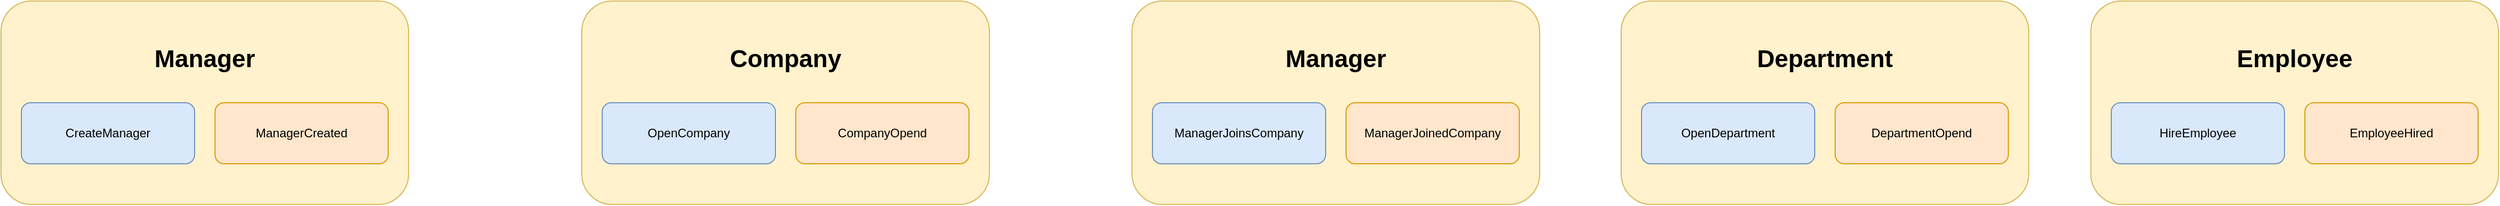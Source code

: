 <mxfile version="20.5.3" type="embed" pages="5"><diagram id="6psc6aDcawbKJASySPZ4" name="Management"><mxGraphModel dx="1691" dy="812" grid="1" gridSize="10" guides="1" tooltips="1" connect="1" arrows="1" fold="1" page="1" pageScale="1" pageWidth="827" pageHeight="1169" math="0" shadow="0"><root><mxCell id="0"/><mxCell id="1" parent="0"/><mxCell id="mBez1MrT5q8K6Kjs1nC1-1" value="&lt;h1&gt;Manager&lt;/h1&gt;&lt;div&gt;&lt;br&gt;&lt;/div&gt;&lt;div&gt;&lt;br&gt;&lt;/div&gt;&lt;div&gt;&lt;br&gt;&lt;/div&gt;&lt;div&gt;&lt;br&gt;&lt;/div&gt;&lt;div&gt;&lt;br&gt;&lt;/div&gt;&lt;div&gt;&lt;br&gt;&lt;/div&gt;" style="rounded=1;whiteSpace=wrap;html=1;fillColor=#fff2cc;strokeColor=#d6b656;" parent="1" vertex="1"><mxGeometry x="-810" y="60" width="400" height="200" as="geometry"/></mxCell><mxCell id="mBez1MrT5q8K6Kjs1nC1-2" value="CreateManager" style="rounded=1;whiteSpace=wrap;html=1;fillColor=#dae8fc;strokeColor=#6c8ebf;" parent="1" vertex="1"><mxGeometry x="-790" y="160" width="170" height="60" as="geometry"/></mxCell><mxCell id="mBez1MrT5q8K6Kjs1nC1-3" value="ManagerCreated" style="rounded=1;whiteSpace=wrap;html=1;fillColor=#ffe6cc;strokeColor=#d79b00;" parent="1" vertex="1"><mxGeometry x="-600" y="160" width="170" height="60" as="geometry"/></mxCell><mxCell id="mBez1MrT5q8K6Kjs1nC1-7" value="&lt;h1&gt;Company&lt;/h1&gt;&lt;div&gt;&lt;br&gt;&lt;/div&gt;&lt;div&gt;&lt;br&gt;&lt;/div&gt;&lt;div&gt;&lt;br&gt;&lt;/div&gt;&lt;div&gt;&lt;br&gt;&lt;/div&gt;&lt;div&gt;&lt;br&gt;&lt;/div&gt;&lt;div&gt;&lt;br&gt;&lt;/div&gt;" style="rounded=1;whiteSpace=wrap;html=1;fillColor=#fff2cc;strokeColor=#d6b656;" parent="1" vertex="1"><mxGeometry x="-240" y="60" width="400" height="200" as="geometry"/></mxCell><mxCell id="mBez1MrT5q8K6Kjs1nC1-8" value="OpenCompany" style="rounded=1;whiteSpace=wrap;html=1;fillColor=#dae8fc;strokeColor=#6c8ebf;" parent="1" vertex="1"><mxGeometry x="-220" y="160" width="170" height="60" as="geometry"/></mxCell><mxCell id="mBez1MrT5q8K6Kjs1nC1-9" value="CompanyOpend" style="rounded=1;whiteSpace=wrap;html=1;fillColor=#ffe6cc;strokeColor=#d79b00;" parent="1" vertex="1"><mxGeometry x="-30" y="160" width="170" height="60" as="geometry"/></mxCell><mxCell id="mBez1MrT5q8K6Kjs1nC1-10" value="&lt;h1&gt;Manager&lt;/h1&gt;&lt;div&gt;&lt;br&gt;&lt;/div&gt;&lt;div&gt;&lt;br&gt;&lt;/div&gt;&lt;div&gt;&lt;br&gt;&lt;/div&gt;&lt;div&gt;&lt;br&gt;&lt;/div&gt;&lt;div&gt;&lt;br&gt;&lt;/div&gt;&lt;div&gt;&lt;br&gt;&lt;/div&gt;" style="rounded=1;whiteSpace=wrap;html=1;fillColor=#fff2cc;strokeColor=#d6b656;" parent="1" vertex="1"><mxGeometry x="300" y="60" width="400" height="200" as="geometry"/></mxCell><mxCell id="mBez1MrT5q8K6Kjs1nC1-11" value="ManagerJoinsCompany" style="rounded=1;whiteSpace=wrap;html=1;fillColor=#dae8fc;strokeColor=#6c8ebf;" parent="1" vertex="1"><mxGeometry x="320" y="160" width="170" height="60" as="geometry"/></mxCell><mxCell id="mBez1MrT5q8K6Kjs1nC1-12" value="ManagerJoinedCompany" style="rounded=1;whiteSpace=wrap;html=1;fillColor=#ffe6cc;strokeColor=#d79b00;" parent="1" vertex="1"><mxGeometry x="510" y="160" width="170" height="60" as="geometry"/></mxCell><mxCell id="mBez1MrT5q8K6Kjs1nC1-13" value="&lt;h1&gt;Employee&lt;/h1&gt;&lt;div&gt;&lt;br&gt;&lt;/div&gt;&lt;div&gt;&lt;br&gt;&lt;/div&gt;&lt;div&gt;&lt;br&gt;&lt;/div&gt;&lt;div&gt;&lt;br&gt;&lt;/div&gt;&lt;div&gt;&lt;br&gt;&lt;/div&gt;&lt;div&gt;&lt;br&gt;&lt;/div&gt;" style="rounded=1;whiteSpace=wrap;html=1;fillColor=#fff2cc;strokeColor=#d6b656;" parent="1" vertex="1"><mxGeometry x="1241" y="60" width="400" height="200" as="geometry"/></mxCell><mxCell id="mBez1MrT5q8K6Kjs1nC1-14" value="HireEmployee" style="rounded=1;whiteSpace=wrap;html=1;fillColor=#dae8fc;strokeColor=#6c8ebf;" parent="1" vertex="1"><mxGeometry x="1261" y="160" width="170" height="60" as="geometry"/></mxCell><mxCell id="mBez1MrT5q8K6Kjs1nC1-15" value="EmployeeHired" style="rounded=1;whiteSpace=wrap;html=1;fillColor=#ffe6cc;strokeColor=#d79b00;" parent="1" vertex="1"><mxGeometry x="1451" y="160" width="170" height="60" as="geometry"/></mxCell><mxCell id="mBez1MrT5q8K6Kjs1nC1-16" value="&lt;h1&gt;Department&lt;/h1&gt;&lt;div&gt;&lt;br&gt;&lt;/div&gt;&lt;div&gt;&lt;br&gt;&lt;/div&gt;&lt;div&gt;&lt;br&gt;&lt;/div&gt;&lt;div&gt;&lt;br&gt;&lt;/div&gt;&lt;div&gt;&lt;br&gt;&lt;/div&gt;&lt;div&gt;&lt;br&gt;&lt;/div&gt;" style="rounded=1;whiteSpace=wrap;html=1;fillColor=#fff2cc;strokeColor=#d6b656;" parent="1" vertex="1"><mxGeometry x="780" y="60" width="400" height="200" as="geometry"/></mxCell><mxCell id="mBez1MrT5q8K6Kjs1nC1-17" value="OpenDepartment" style="rounded=1;whiteSpace=wrap;html=1;fillColor=#dae8fc;strokeColor=#6c8ebf;" parent="1" vertex="1"><mxGeometry x="800" y="160" width="170" height="60" as="geometry"/></mxCell><mxCell id="mBez1MrT5q8K6Kjs1nC1-18" value="DepartmentOpend" style="rounded=1;whiteSpace=wrap;html=1;fillColor=#ffe6cc;strokeColor=#d79b00;" parent="1" vertex="1"><mxGeometry x="990" y="160" width="170" height="60" as="geometry"/></mxCell></root></mxGraphModel></diagram><diagram id="GU2N_Vf82YmYc-pFi1z7" name="Hiring"><mxGraphModel dx="1883" dy="812" grid="1" gridSize="24" guides="1" tooltips="1" connect="1" arrows="1" fold="1" page="1" pageScale="1" pageWidth="1019" pageHeight="1320" math="0" shadow="0"><root><mxCell id="0"/><mxCell id="1" parent="0"/><mxCell id="E-fhsrGvc28FiKm95FOz-19" style="edgeStyle=orthogonalEdgeStyle;rounded=0;orthogonalLoop=1;jettySize=auto;html=1;entryX=0;entryY=0.5;entryDx=0;entryDy=0;labelBackgroundColor=none;" parent="1" source="E-fhsrGvc28FiKm95FOz-6" target="E-fhsrGvc28FiKm95FOz-18" edge="1"><mxGeometry relative="1" as="geometry"><Array as="points"><mxPoint x="40" y="620"/><mxPoint x="40" y="820"/></Array></mxGeometry></mxCell><mxCell id="E-fhsrGvc28FiKm95FOz-6" value="&lt;h1&gt;JobPosting&lt;/h1&gt;&lt;div&gt;&lt;br&gt;&lt;/div&gt;&lt;div&gt;&lt;br&gt;&lt;/div&gt;&lt;div&gt;&lt;br&gt;&lt;/div&gt;&lt;div&gt;&lt;br&gt;&lt;/div&gt;&lt;div&gt;&lt;br&gt;&lt;/div&gt;&lt;div&gt;&lt;br&gt;&lt;/div&gt;" style="rounded=1;whiteSpace=wrap;html=1;fillColor=#fff2cc;strokeColor=#d6b656;labelBackgroundColor=none;" parent="1" vertex="1"><mxGeometry x="-490" y="520" width="400" height="200" as="geometry"/></mxCell><mxCell id="E-fhsrGvc28FiKm95FOz-17" style="edgeStyle=orthogonalEdgeStyle;rounded=0;orthogonalLoop=1;jettySize=auto;html=1;entryX=0;entryY=0.5;entryDx=0;entryDy=0;labelBackgroundColor=none;" parent="1" source="E-fhsrGvc28FiKm95FOz-9" target="E-fhsrGvc28FiKm95FOz-18" edge="1"><mxGeometry relative="1" as="geometry"><mxPoint x="140" y="820" as="targetPoint"/><Array as="points"><mxPoint x="40" y="1030"/><mxPoint x="40" y="820"/></Array></mxGeometry></mxCell><mxCell id="E-fhsrGvc28FiKm95FOz-9" value="&lt;h1&gt;JobPosting&lt;/h1&gt;&lt;div&gt;&lt;br&gt;&lt;/div&gt;&lt;div&gt;&lt;br&gt;&lt;/div&gt;&lt;div&gt;&lt;br&gt;&lt;/div&gt;&lt;div&gt;&lt;br&gt;&lt;/div&gt;&lt;div&gt;&lt;br&gt;&lt;/div&gt;&lt;div&gt;&lt;br&gt;&lt;/div&gt;" style="rounded=1;whiteSpace=wrap;html=1;fillColor=#fff2cc;strokeColor=#d6b656;direction=east;labelBackgroundColor=none;" parent="1" vertex="1"><mxGeometry x="-490" y="930" width="410" height="200" as="geometry"/></mxCell><mxCell id="E-fhsrGvc28FiKm95FOz-10" value="PublishJobPostting" style="rounded=1;whiteSpace=wrap;html=1;fillColor=#dae8fc;strokeColor=#6c8ebf;labelBackgroundColor=none;" parent="1" vertex="1"><mxGeometry x="-480" y="1030" width="170" height="60" as="geometry"/></mxCell><mxCell id="E-fhsrGvc28FiKm95FOz-11" value="JobPostingPublished" style="rounded=1;whiteSpace=wrap;html=1;fillColor=#ffe6cc;strokeColor=#d79b00;labelBackgroundColor=none;" parent="1" vertex="1"><mxGeometry x="-280" y="1030" width="170" height="60" as="geometry"/></mxCell><mxCell id="E-fhsrGvc28FiKm95FOz-13" value="NewJobPosting" style="rounded=1;whiteSpace=wrap;html=1;fillColor=#dae8fc;strokeColor=#6c8ebf;labelBackgroundColor=none;" parent="1" vertex="1"><mxGeometry x="-470" y="620" width="170" height="60" as="geometry"/></mxCell><mxCell id="E-fhsrGvc28FiKm95FOz-14" value="JobPostingCreated" style="rounded=1;whiteSpace=wrap;html=1;fillColor=#ffe6cc;strokeColor=#d79b00;labelBackgroundColor=none;" parent="1" vertex="1"><mxGeometry x="-280" y="620" width="170" height="60" as="geometry"/></mxCell><mxCell id="E-fhsrGvc28FiKm95FOz-31" style="edgeStyle=orthogonalEdgeStyle;rounded=0;orthogonalLoop=1;jettySize=auto;html=1;entryX=0;entryY=0.5;entryDx=0;entryDy=0;labelBackgroundColor=none;" parent="1" source="E-fhsrGvc28FiKm95FOz-18" target="E-fhsrGvc28FiKm95FOz-32" edge="1"><mxGeometry relative="1" as="geometry"><mxPoint x="670.0" y="600" as="targetPoint"/><Array as="points"><mxPoint x="670" y="820"/><mxPoint x="670" y="620"/></Array></mxGeometry></mxCell><mxCell id="E-fhsrGvc28FiKm95FOz-35" style="edgeStyle=orthogonalEdgeStyle;rounded=0;orthogonalLoop=1;jettySize=auto;html=1;entryX=0;entryY=0.5;entryDx=0;entryDy=0;labelBackgroundColor=none;" parent="1" source="E-fhsrGvc28FiKm95FOz-18" target="E-fhsrGvc28FiKm95FOz-34" edge="1"><mxGeometry relative="1" as="geometry"><Array as="points"><mxPoint x="670" y="820"/><mxPoint x="670" y="1030"/></Array></mxGeometry></mxCell><mxCell id="E-fhsrGvc28FiKm95FOz-18" value="&lt;h1&gt;Canidates&lt;/h1&gt;&lt;div&gt;&lt;br&gt;&lt;/div&gt;&lt;div&gt;&lt;br&gt;&lt;/div&gt;&lt;div&gt;&lt;br&gt;&lt;/div&gt;&lt;div&gt;&lt;br&gt;&lt;/div&gt;&lt;div&gt;&lt;br&gt;&lt;/div&gt;&lt;div&gt;&lt;br&gt;&lt;/div&gt;" style="rounded=1;whiteSpace=wrap;html=1;fillColor=#fff2cc;strokeColor=#d6b656;labelBackgroundColor=none;" parent="1" vertex="1"><mxGeometry x="160" y="720" width="400" height="200" as="geometry"/></mxCell><mxCell id="E-fhsrGvc28FiKm95FOz-20" value="CanidateApplies" style="rounded=1;whiteSpace=wrap;html=1;fillColor=#dae8fc;strokeColor=#6c8ebf;labelBackgroundColor=none;" parent="1" vertex="1"><mxGeometry x="170" y="830" width="170" height="60" as="geometry"/></mxCell><mxCell id="E-fhsrGvc28FiKm95FOz-21" value="ApplicationAccepted" style="rounded=1;whiteSpace=wrap;html=1;fillColor=#ffe6cc;strokeColor=#d79b00;labelBackgroundColor=none;" parent="1" vertex="1"><mxGeometry x="370" y="830" width="170" height="60" as="geometry"/></mxCell><mxCell id="E-fhsrGvc28FiKm95FOz-57" style="edgeStyle=orthogonalEdgeStyle;rounded=0;orthogonalLoop=1;jettySize=auto;html=1;entryX=0;entryY=0.5;entryDx=0;entryDy=0;labelBackgroundColor=none;" parent="1" source="E-fhsrGvc28FiKm95FOz-25" target="E-fhsrGvc28FiKm95FOz-54" edge="1"><mxGeometry relative="1" as="geometry"/></mxCell><mxCell id="E-fhsrGvc28FiKm95FOz-25" value="&lt;h1&gt;Notification&lt;/h1&gt;&lt;div&gt;&lt;br&gt;&lt;/div&gt;&lt;div&gt;&lt;br&gt;&lt;/div&gt;&lt;div&gt;&lt;br&gt;&lt;/div&gt;&lt;div&gt;&lt;br&gt;&lt;/div&gt;&lt;div&gt;&lt;br&gt;&lt;/div&gt;&lt;div&gt;&lt;br&gt;&lt;/div&gt;" style="rounded=1;whiteSpace=wrap;html=1;fillColor=#fff2cc;strokeColor=#d6b656;labelBackgroundColor=none;" parent="1" vertex="1"><mxGeometry x="2054" y="710" width="400" height="200" as="geometry"/></mxCell><mxCell id="E-fhsrGvc28FiKm95FOz-27" value="NotifyCanidate" style="rounded=1;whiteSpace=wrap;html=1;fillColor=#dae8fc;strokeColor=#6c8ebf;labelBackgroundColor=none;" parent="1" vertex="1"><mxGeometry x="2065" y="820" width="170" height="60" as="geometry"/></mxCell><mxCell id="E-fhsrGvc28FiKm95FOz-30" value="CanidateNotified" style="rounded=1;whiteSpace=wrap;html=1;fillColor=#ffe6cc;strokeColor=#d79b00;labelBackgroundColor=none;" parent="1" vertex="1"><mxGeometry x="2275" y="820" width="170" height="60" as="geometry"/></mxCell><mxCell id="E-fhsrGvc28FiKm95FOz-40" style="edgeStyle=orthogonalEdgeStyle;rounded=0;orthogonalLoop=1;jettySize=auto;html=1;labelBackgroundColor=none;" parent="1" source="E-fhsrGvc28FiKm95FOz-32" edge="1"><mxGeometry relative="1" as="geometry"><mxPoint x="1420" y="620" as="targetPoint"/></mxGeometry></mxCell><mxCell id="E-fhsrGvc28FiKm95FOz-50" style="edgeStyle=orthogonalEdgeStyle;rounded=0;orthogonalLoop=1;jettySize=auto;html=1;entryX=0;entryY=0.5;entryDx=0;entryDy=0;labelBackgroundColor=none;" parent="1" source="E-fhsrGvc28FiKm95FOz-34" target="E-fhsrGvc28FiKm95FOz-25" edge="1"><mxGeometry relative="1" as="geometry"><Array as="points"><mxPoint x="1970" y="1030"/><mxPoint x="1970" y="810"/></Array></mxGeometry></mxCell><mxCell id="E-fhsrGvc28FiKm95FOz-34" value="&lt;h1&gt;Canidates&lt;/h1&gt;&lt;div&gt;&lt;br&gt;&lt;/div&gt;&lt;div&gt;&lt;br&gt;&lt;/div&gt;&lt;div&gt;&lt;br&gt;&lt;/div&gt;&lt;div&gt;&lt;br&gt;&lt;/div&gt;&lt;div&gt;&lt;br&gt;&lt;/div&gt;&lt;div&gt;&lt;br&gt;&lt;/div&gt;" style="rounded=1;whiteSpace=wrap;html=1;fillColor=#fff2cc;strokeColor=#d6b656;labelBackgroundColor=none;" parent="1" vertex="1"><mxGeometry x="792" y="930" width="400" height="200" as="geometry"/></mxCell><mxCell id="E-fhsrGvc28FiKm95FOz-38" value="RejectApplication" style="rounded=1;whiteSpace=wrap;html=1;fillColor=#dae8fc;strokeColor=#6c8ebf;labelBackgroundColor=none;" parent="1" vertex="1"><mxGeometry x="812" y="1040" width="170" height="60" as="geometry"/></mxCell><mxCell id="E-fhsrGvc28FiKm95FOz-39" value="AplicationRejected" style="rounded=1;whiteSpace=wrap;html=1;fillColor=#ffe6cc;strokeColor=#d79b00;labelBackgroundColor=none;" parent="1" vertex="1"><mxGeometry x="1012" y="1040" width="170" height="60" as="geometry"/></mxCell><mxCell id="E-fhsrGvc28FiKm95FOz-51" style="edgeStyle=orthogonalEdgeStyle;rounded=0;orthogonalLoop=1;jettySize=auto;html=1;entryX=0;entryY=0.5;entryDx=0;entryDy=0;labelBackgroundColor=none;" parent="1" source="E-fhsrGvc28FiKm95FOz-42" target="E-fhsrGvc28FiKm95FOz-25" edge="1"><mxGeometry relative="1" as="geometry"><Array as="points"><mxPoint x="1970" y="620"/><mxPoint x="1970" y="810"/></Array></mxGeometry></mxCell><mxCell id="E-fhsrGvc28FiKm95FOz-42" value="&lt;h1&gt;Interview&lt;/h1&gt;&lt;div&gt;&lt;br&gt;&lt;/div&gt;&lt;div&gt;&lt;br&gt;&lt;/div&gt;&lt;div&gt;&lt;br&gt;&lt;/div&gt;&lt;div&gt;&lt;br&gt;&lt;/div&gt;&lt;div&gt;&lt;br&gt;&lt;/div&gt;&lt;div&gt;&lt;br&gt;&lt;/div&gt;" style="rounded=1;whiteSpace=wrap;html=1;fillColor=#fff2cc;strokeColor=#d6b656;labelBackgroundColor=none;" parent="1" vertex="1"><mxGeometry x="1420" y="520" width="410" height="200" as="geometry"/></mxCell><mxCell id="E-fhsrGvc28FiKm95FOz-45" value="GenerateInterview" style="rounded=1;whiteSpace=wrap;html=1;fillColor=#dae8fc;strokeColor=#6c8ebf;labelBackgroundColor=none;" parent="1" vertex="1"><mxGeometry x="1430" y="630" width="170" height="60" as="geometry"/></mxCell><mxCell id="E-fhsrGvc28FiKm95FOz-46" value="InterviewGenerated" style="rounded=1;whiteSpace=wrap;html=1;fillColor=#ffe6cc;strokeColor=#d79b00;labelBackgroundColor=none;" parent="1" vertex="1"><mxGeometry x="1650" y="630" width="170" height="60" as="geometry"/></mxCell><mxCell id="E-fhsrGvc28FiKm95FOz-66" style="edgeStyle=orthogonalEdgeStyle;rounded=0;orthogonalLoop=1;jettySize=auto;html=1;entryX=0;entryY=0.5;entryDx=0;entryDy=0;labelBackgroundColor=none;" parent="1" source="E-fhsrGvc28FiKm95FOz-54" target="E-fhsrGvc28FiKm95FOz-63" edge="1"><mxGeometry relative="1" as="geometry"><Array as="points"><mxPoint x="3270" y="795.5"/><mxPoint x="3270" y="800.5"/></Array></mxGeometry></mxCell><mxCell id="E-fhsrGvc28FiKm95FOz-54" value="&lt;h1&gt;Interview&lt;/h1&gt;&lt;div&gt;&lt;br&gt;&lt;/div&gt;&lt;div&gt;&lt;br&gt;&lt;/div&gt;&lt;div&gt;&lt;br&gt;&lt;/div&gt;&lt;div&gt;&lt;br&gt;&lt;/div&gt;&lt;div&gt;&lt;br&gt;&lt;/div&gt;&lt;div&gt;&lt;br&gt;&lt;/div&gt;" style="rounded=1;whiteSpace=wrap;html=1;fillColor=#fff2cc;strokeColor=#d6b656;labelBackgroundColor=none;" parent="1" vertex="1"><mxGeometry x="2591" y="709.5" width="409" height="200" as="geometry"/></mxCell><mxCell id="E-fhsrGvc28FiKm95FOz-55" value="AcceptInterview" style="rounded=1;whiteSpace=wrap;html=1;fillColor=#dae8fc;strokeColor=#6c8ebf;labelBackgroundColor=none;" parent="1" vertex="1"><mxGeometry x="2611" y="815.5" width="170" height="60" as="geometry"/></mxCell><mxCell id="E-fhsrGvc28FiKm95FOz-56" value="InterviewAccepted" style="rounded=1;whiteSpace=wrap;html=1;fillColor=#ffe6cc;strokeColor=#d79b00;labelBackgroundColor=none;" parent="1" vertex="1"><mxGeometry x="2821" y="815.5" width="170" height="60" as="geometry"/></mxCell><mxCell id="E-fhsrGvc28FiKm95FOz-79" style="edgeStyle=orthogonalEdgeStyle;rounded=0;orthogonalLoop=1;jettySize=auto;html=1;entryX=0;entryY=0.5;entryDx=0;entryDy=0;exitX=1;exitY=0.5;exitDx=0;exitDy=0;labelBackgroundColor=none;" parent="1" source="cPy2L2v7XweDfyy5AXqs-2" target="E-fhsrGvc28FiKm95FOz-76" edge="1"><mxGeometry relative="1" as="geometry"/></mxCell><mxCell id="E-fhsrGvc28FiKm95FOz-80" style="edgeStyle=orthogonalEdgeStyle;rounded=0;orthogonalLoop=1;jettySize=auto;html=1;exitX=1;exitY=0.5;exitDx=0;exitDy=0;labelBackgroundColor=none;" parent="1" source="cPy2L2v7XweDfyy5AXqs-2" target="E-fhsrGvc28FiKm95FOz-73" edge="1"><mxGeometry relative="1" as="geometry"/></mxCell><mxCell id="cPy2L2v7XweDfyy5AXqs-5" style="edgeStyle=orthogonalEdgeStyle;rounded=0;orthogonalLoop=1;jettySize=auto;html=1;labelBackgroundColor=none;" parent="1" source="E-fhsrGvc28FiKm95FOz-63" target="cPy2L2v7XweDfyy5AXqs-2" edge="1"><mxGeometry relative="1" as="geometry"/></mxCell><mxCell id="E-fhsrGvc28FiKm95FOz-63" value="&lt;h1&gt;Interview&lt;/h1&gt;&lt;div&gt;&lt;br&gt;&lt;/div&gt;&lt;div&gt;&lt;br&gt;&lt;/div&gt;&lt;div&gt;&lt;br&gt;&lt;/div&gt;&lt;div&gt;&lt;br&gt;&lt;/div&gt;&lt;div&gt;&lt;br&gt;&lt;/div&gt;&lt;div&gt;&lt;br&gt;&lt;/div&gt;" style="rounded=1;whiteSpace=wrap;html=1;fillColor=#fff2cc;strokeColor=#d6b656;labelBackgroundColor=none;" parent="1" vertex="1"><mxGeometry x="3144" y="691" width="450" height="200" as="geometry"/></mxCell><mxCell id="E-fhsrGvc28FiKm95FOz-64" value="LaunchInterview" style="rounded=1;whiteSpace=wrap;html=1;fillColor=#dae8fc;strokeColor=#6c8ebf;labelBackgroundColor=none;" parent="1" vertex="1"><mxGeometry x="3155" y="801" width="219" height="60" as="geometry"/></mxCell><mxCell id="E-fhsrGvc28FiKm95FOz-65" value="InterviewLaunched" style="rounded=1;whiteSpace=wrap;html=1;fillColor=#ffe6cc;strokeColor=#d79b00;labelBackgroundColor=none;" parent="1" vertex="1"><mxGeometry x="3404" y="801" width="170" height="60" as="geometry"/></mxCell><mxCell id="E-fhsrGvc28FiKm95FOz-81" style="edgeStyle=orthogonalEdgeStyle;rounded=0;orthogonalLoop=1;jettySize=auto;html=1;labelBackgroundColor=none;" parent="1" source="E-fhsrGvc28FiKm95FOz-73" edge="1"><mxGeometry relative="1" as="geometry"><mxPoint x="5285.0" y="601" as="targetPoint"/></mxGeometry></mxCell><mxCell id="E-fhsrGvc28FiKm95FOz-73" value="&lt;h1&gt;Canidates&lt;/h1&gt;&lt;div&gt;&lt;br&gt;&lt;/div&gt;&lt;div&gt;&lt;br&gt;&lt;/div&gt;&lt;div&gt;&lt;br&gt;&lt;/div&gt;&lt;div&gt;&lt;br&gt;&lt;/div&gt;&lt;div&gt;&lt;br&gt;&lt;/div&gt;&lt;div&gt;&lt;br&gt;&lt;/div&gt;" style="rounded=1;whiteSpace=wrap;html=1;fillColor=#fff2cc;strokeColor=#d6b656;labelBackgroundColor=none;" parent="1" vertex="1"><mxGeometry x="4715" y="501" width="400" height="200" as="geometry"/></mxCell><mxCell id="E-fhsrGvc28FiKm95FOz-74" value="AdoptCandidate" style="rounded=1;whiteSpace=wrap;html=1;fillColor=#dae8fc;strokeColor=#6c8ebf;labelBackgroundColor=none;" parent="1" vertex="1"><mxGeometry x="4725" y="611" width="170" height="60" as="geometry"/></mxCell><mxCell id="E-fhsrGvc28FiKm95FOz-75" value="CandidateAdopted" style="rounded=1;whiteSpace=wrap;html=1;fillColor=#ffe6cc;strokeColor=#d79b00;labelBackgroundColor=none;" parent="1" vertex="1"><mxGeometry x="4935" y="611" width="170" height="60" as="geometry"/></mxCell><mxCell id="E-fhsrGvc28FiKm95FOz-91" style="edgeStyle=orthogonalEdgeStyle;rounded=0;orthogonalLoop=1;jettySize=auto;html=1;entryX=0;entryY=0.5;entryDx=0;entryDy=0;labelBackgroundColor=none;" parent="1" source="E-fhsrGvc28FiKm95FOz-76" edge="1"><mxGeometry relative="1" as="geometry"><mxPoint x="5855" y="800" as="targetPoint"/><Array as="points"><mxPoint x="5765" y="1000"/><mxPoint x="5765" y="800"/></Array></mxGeometry></mxCell><mxCell id="E-fhsrGvc28FiKm95FOz-76" value="&lt;h1&gt;Canidates&lt;/h1&gt;&lt;div&gt;&lt;br&gt;&lt;/div&gt;&lt;div&gt;&lt;br&gt;&lt;/div&gt;&lt;div&gt;&lt;br&gt;&lt;/div&gt;&lt;div&gt;&lt;br&gt;&lt;/div&gt;&lt;div&gt;&lt;br&gt;&lt;/div&gt;&lt;div&gt;&lt;br&gt;&lt;/div&gt;" style="rounded=1;whiteSpace=wrap;html=1;fillColor=#fff2cc;strokeColor=#d6b656;labelBackgroundColor=none;" parent="1" vertex="1"><mxGeometry x="4714" y="900" width="400" height="200" as="geometry"/></mxCell><mxCell id="E-fhsrGvc28FiKm95FOz-77" value="RejectCanidate" style="rounded=1;whiteSpace=wrap;html=1;fillColor=#dae8fc;strokeColor=#6c8ebf;labelBackgroundColor=none;" parent="1" vertex="1"><mxGeometry x="4724" y="1010" width="170" height="60" as="geometry"/></mxCell><mxCell id="E-fhsrGvc28FiKm95FOz-78" value="CandidateRejected" style="rounded=1;whiteSpace=wrap;html=1;fillColor=#ffe6cc;strokeColor=#d79b00;labelBackgroundColor=none;" parent="1" vertex="1"><mxGeometry x="4934" y="1010" width="170" height="60" as="geometry"/></mxCell><mxCell id="E-fhsrGvc28FiKm95FOz-92" style="edgeStyle=orthogonalEdgeStyle;rounded=0;orthogonalLoop=1;jettySize=auto;html=1;labelBackgroundColor=none;" parent="1" source="E-fhsrGvc28FiKm95FOz-85" edge="1"><mxGeometry relative="1" as="geometry"><mxPoint x="5855" y="800.0" as="targetPoint"/><Array as="points"><mxPoint x="5765" y="601"/><mxPoint x="5765" y="800"/></Array></mxGeometry></mxCell><mxCell id="E-fhsrGvc28FiKm95FOz-85" value="&lt;h1&gt;Employee&lt;/h1&gt;&lt;div&gt;&lt;br&gt;&lt;/div&gt;&lt;div&gt;&lt;br&gt;&lt;/div&gt;&lt;div&gt;&lt;br&gt;&lt;/div&gt;&lt;div&gt;&lt;br&gt;&lt;/div&gt;&lt;div&gt;&lt;br&gt;&lt;/div&gt;&lt;div&gt;&lt;br&gt;&lt;/div&gt;" style="rounded=1;whiteSpace=wrap;html=1;fillColor=#fff2cc;strokeColor=#d6b656;labelBackgroundColor=none;" parent="1" vertex="1"><mxGeometry x="5285" y="501" width="400" height="200" as="geometry"/></mxCell><mxCell id="E-fhsrGvc28FiKm95FOz-86" value="HireEmployee" style="rounded=1;whiteSpace=wrap;html=1;fillColor=#dae8fc;strokeColor=#6c8ebf;labelBackgroundColor=none;" parent="1" vertex="1"><mxGeometry x="5295" y="611" width="170" height="60" as="geometry"/></mxCell><mxCell id="E-fhsrGvc28FiKm95FOz-87" value="EmployeeHired" style="rounded=1;whiteSpace=wrap;html=1;fillColor=#ffe6cc;strokeColor=#d79b00;labelBackgroundColor=none;" parent="1" vertex="1"><mxGeometry x="5505" y="616" width="170" height="55" as="geometry"/></mxCell><mxCell id="E-fhsrGvc28FiKm95FOz-88" value="&lt;h1&gt;Notification&lt;/h1&gt;&lt;div&gt;&lt;br&gt;&lt;/div&gt;&lt;div&gt;&lt;br&gt;&lt;/div&gt;&lt;div&gt;&lt;br&gt;&lt;/div&gt;&lt;div&gt;&lt;br&gt;&lt;/div&gt;&lt;div&gt;&lt;br&gt;&lt;/div&gt;&lt;div&gt;&lt;br&gt;&lt;/div&gt;" style="rounded=1;whiteSpace=wrap;html=1;fillColor=#fff2cc;strokeColor=#d6b656;labelBackgroundColor=none;" parent="1" vertex="1"><mxGeometry x="5855" y="701" width="400" height="200" as="geometry"/></mxCell><mxCell id="E-fhsrGvc28FiKm95FOz-89" value="NotifyCanidate" style="rounded=1;whiteSpace=wrap;html=1;fillColor=#dae8fc;strokeColor=#6c8ebf;labelBackgroundColor=none;" parent="1" vertex="1"><mxGeometry x="5866" y="810" width="170" height="60" as="geometry"/></mxCell><mxCell id="E-fhsrGvc28FiKm95FOz-90" value="CanidateNotified" style="rounded=1;whiteSpace=wrap;html=1;fillColor=#ffe6cc;strokeColor=#d79b00;labelBackgroundColor=none;" parent="1" vertex="1"><mxGeometry x="6076" y="811" width="170" height="60" as="geometry"/></mxCell><mxCell id="E-fhsrGvc28FiKm95FOz-93" value="&lt;h1 style=&quot;font-size: 100px;&quot;&gt;Hiring&lt;/h1&gt;" style="rounded=0;whiteSpace=wrap;html=1;labelBackgroundColor=none;" parent="1" vertex="1"><mxGeometry x="2050" y="130" width="970" height="230" as="geometry"/></mxCell><mxCell id="HY2VaPwYE4j9fEDutfqC-2" value="Vertragsunterlagen zusenden" style="rounded=0;whiteSpace=wrap;html=1;labelBackgroundColor=none;" parent="1" vertex="1"><mxGeometry x="5000" y="130" width="440" height="130" as="geometry"/></mxCell><mxCell id="moQR4QfuiYKX7VwPxTYO-3" value="Vertragsunterlagen unterzeichnen" style="rounded=0;whiteSpace=wrap;html=1;labelBackgroundColor=none;" parent="1" vertex="1"><mxGeometry x="5530" y="130" width="440" height="130" as="geometry"/></mxCell><mxCell id="cPy2L2v7XweDfyy5AXqs-2" value="&lt;h1&gt;Interview&lt;/h1&gt;&lt;div&gt;&lt;br&gt;&lt;/div&gt;&lt;div&gt;&lt;br&gt;&lt;/div&gt;&lt;div&gt;&lt;br&gt;&lt;/div&gt;&lt;div&gt;&lt;br&gt;&lt;/div&gt;&lt;div&gt;&lt;br&gt;&lt;/div&gt;&lt;div&gt;&lt;br&gt;&lt;/div&gt;" style="rounded=1;whiteSpace=wrap;html=1;fillColor=#fff2cc;strokeColor=#d6b656;labelBackgroundColor=none;" parent="1" vertex="1"><mxGeometry x="3794" y="691" width="450" height="200" as="geometry"/></mxCell><mxCell id="cPy2L2v7XweDfyy5AXqs-3" value="EndInterviewExecution" style="rounded=1;whiteSpace=wrap;html=1;fillColor=#dae8fc;strokeColor=#6c8ebf;labelBackgroundColor=none;" parent="1" vertex="1"><mxGeometry x="3805" y="801" width="219" height="60" as="geometry"/></mxCell><mxCell id="cPy2L2v7XweDfyy5AXqs-4" value="InterviewCarriedOut" style="rounded=1;whiteSpace=wrap;html=1;fillColor=#ffe6cc;strokeColor=#d79b00;labelBackgroundColor=none;" parent="1" vertex="1"><mxGeometry x="4054" y="801" width="170" height="60" as="geometry"/></mxCell><mxCell id="s4kHaaaJ53u9Z8akIyjl-1" value="Manager" style="shape=umlActor;verticalLabelPosition=bottom;verticalAlign=top;html=1;outlineConnect=0;fontSize=36;labelBackgroundColor=none;" parent="1" vertex="1"><mxGeometry x="-142" y="384" width="90" height="162" as="geometry"/></mxCell><mxCell id="s4kHaaaJ53u9Z8akIyjl-13" value="Manager" style="shape=umlActor;verticalLabelPosition=bottom;verticalAlign=top;html=1;outlineConnect=0;fontSize=36;labelBackgroundColor=none;" parent="1" vertex="1"><mxGeometry x="-142" y="792" width="90" height="162" as="geometry"/></mxCell><mxCell id="s4kHaaaJ53u9Z8akIyjl-14" value="Candidate" style="shape=umlActor;verticalLabelPosition=bottom;verticalAlign=top;html=1;outlineConnect=0;fontSize=36;labelBackgroundColor=none;" parent="1" vertex="1"><mxGeometry x="510" y="579" width="90" height="162" as="geometry"/></mxCell><mxCell id="s4kHaaaJ53u9Z8akIyjl-15" value="Manager" style="shape=umlActor;verticalLabelPosition=bottom;verticalAlign=top;html=1;outlineConnect=0;fontSize=36;labelBackgroundColor=none;" parent="1" vertex="1"><mxGeometry x="1132" y="792" width="90" height="162" as="geometry"/></mxCell><mxCell id="s4kHaaaJ53u9Z8akIyjl-21" value="&lt;div style=&quot;text-align: start;&quot;&gt;&lt;span style=&quot;background-color: initial; font-size: 16px;&quot;&gt;&lt;font face=&quot;Söhne, ui-sans-serif, system-ui, -apple-system, Segoe UI, Roboto, Ubuntu, Cantarell, Noto Sans, sans-serif, Helvetica Neue, Arial, Apple Color Emoji, Segoe UI Emoji, Segoe UI Symbol, Noto Color Emoji&quot;&gt;Manual from Manager or Automatic by AppointmentAPI&lt;/font&gt;&lt;/span&gt;&lt;/div&gt;" style="rounded=0;whiteSpace=wrap;html=1;labelBackgroundColor=none;" parent="1" vertex="1"><mxGeometry x="3614" y="509" width="440" height="151" as="geometry"/></mxCell><mxCell id="s4kHaaaJ53u9Z8akIyjl-23" value="Manager" style="shape=umlActor;verticalLabelPosition=bottom;verticalAlign=top;html=1;outlineConnect=0;fontSize=36;labelBackgroundColor=none;" parent="1" vertex="1"><mxGeometry x="5040" y="384" width="90" height="162" as="geometry"/></mxCell><mxCell id="s4kHaaaJ53u9Z8akIyjl-24" value="Manager" style="shape=umlActor;verticalLabelPosition=bottom;verticalAlign=top;html=1;outlineConnect=0;fontSize=36;labelBackgroundColor=none;" parent="1" vertex="1"><mxGeometry x="5064" y="792" width="90" height="162" as="geometry"/></mxCell><mxCell id="7cOcLLygNU5qxT77hyOI-1" value="&lt;span style=&quot;font-family: Söhne, ui-sans-serif, system-ui, -apple-system, &amp;quot;Segoe UI&amp;quot;, Roboto, Ubuntu, Cantarell, &amp;quot;Noto Sans&amp;quot;, sans-serif, &amp;quot;Helvetica Neue&amp;quot;, Arial, &amp;quot;Apple Color Emoji&amp;quot;, &amp;quot;Segoe UI Emoji&amp;quot;, &amp;quot;Segoe UI Symbol&amp;quot;, &amp;quot;Noto Color Emoji&amp;quot;; font-size: 16px; text-align: start;&quot;&gt;Die Bewerbungsunterlagen werden an die Document Api geschickt und&amp;nbsp;&lt;/span&gt;" style="rounded=0;whiteSpace=wrap;html=1;labelBackgroundColor=none;" parent="1" vertex="1"><mxGeometry x="140" y="1169" width="440" height="151" as="geometry"/></mxCell><mxCell id="ofSFLbjuNXNIxYyNz8a0-1" value="" style="group" parent="1" vertex="1" connectable="0"><mxGeometry x="792" y="384" width="430" height="336" as="geometry"/></mxCell><mxCell id="E-fhsrGvc28FiKm95FOz-32" value="&lt;h1&gt;Canidates&lt;/h1&gt;&lt;div&gt;&lt;br&gt;&lt;/div&gt;&lt;div&gt;&lt;br&gt;&lt;/div&gt;&lt;div&gt;&lt;br&gt;&lt;/div&gt;&lt;div&gt;&lt;br&gt;&lt;/div&gt;&lt;div&gt;&lt;br&gt;&lt;/div&gt;&lt;div&gt;&lt;br&gt;&lt;/div&gt;" style="rounded=1;whiteSpace=wrap;html=1;fillColor=#fff2cc;strokeColor=#d6b656;labelBackgroundColor=none;" parent="ofSFLbjuNXNIxYyNz8a0-1" vertex="1"><mxGeometry y="136" width="400" height="200" as="geometry"/></mxCell><mxCell id="E-fhsrGvc28FiKm95FOz-36" value="ApproveApplication" style="rounded=1;whiteSpace=wrap;html=1;fillColor=#dae8fc;strokeColor=#6c8ebf;labelBackgroundColor=none;" parent="ofSFLbjuNXNIxYyNz8a0-1" vertex="1"><mxGeometry x="10" y="246" width="170" height="60" as="geometry"/></mxCell><mxCell id="E-fhsrGvc28FiKm95FOz-37" value="ApplicationApproved" style="rounded=1;whiteSpace=wrap;html=1;fillColor=#ffe6cc;strokeColor=#d79b00;labelBackgroundColor=none;" parent="ofSFLbjuNXNIxYyNz8a0-1" vertex="1"><mxGeometry x="220" y="246" width="170" height="60" as="geometry"/></mxCell><mxCell id="s4kHaaaJ53u9Z8akIyjl-16" value="Manager" style="shape=umlActor;verticalLabelPosition=bottom;verticalAlign=top;html=1;outlineConnect=0;fontSize=36;labelBackgroundColor=none;" parent="ofSFLbjuNXNIxYyNz8a0-1" vertex="1"><mxGeometry x="340" width="90" height="162" as="geometry"/></mxCell><mxCell id="8eFKB3d0kiqIVbq25n3g-1" value="Hiring" style="shape=umlActor;verticalLabelPosition=bottom;verticalAlign=top;html=1;outlineConnect=0;fontSize=36;labelBackgroundColor=none;" parent="1" vertex="1"><mxGeometry x="1752" y="384" width="90" height="162" as="geometry"/></mxCell><mxCell id="8eFKB3d0kiqIVbq25n3g-2" value="Hiring" style="shape=umlActor;verticalLabelPosition=bottom;verticalAlign=top;html=1;outlineConnect=0;fontSize=36;labelBackgroundColor=none;" parent="1" vertex="1"><mxGeometry x="2930" y="579" width="90" height="162" as="geometry"/></mxCell><mxCell id="7BCG3bLk6rOAMV0kGZkd-1" value="Appointment" style="shape=umlActor;verticalLabelPosition=bottom;verticalAlign=top;html=1;outlineConnect=0;fontSize=36;labelBackgroundColor=none;" parent="1" vertex="1"><mxGeometry x="3524" y="558" width="90" height="162" as="geometry"/></mxCell><mxCell id="0hU3eGZVKrYTbqWF8Hz0-1" value="&lt;h1&gt;Application documents will be submitted&lt;br&gt;&lt;/h1&gt;" style="rounded=1;whiteSpace=wrap;html=1;fillColor=#e1d5e7;strokeColor=#9673a6;labelBackgroundColor=none;" parent="1" vertex="1"><mxGeometry x="160" y="1010" width="400" height="200" as="geometry"/></mxCell><mxCell id="0hU3eGZVKrYTbqWF8Hz0-2" value="&lt;span style=&quot;font-family: Söhne, ui-sans-serif, system-ui, -apple-system, &amp;quot;Segoe UI&amp;quot;, Roboto, Ubuntu, Cantarell, &amp;quot;Noto Sans&amp;quot;, sans-serif, &amp;quot;Helvetica Neue&amp;quot;, Arial, &amp;quot;Apple Color Emoji&amp;quot;, &amp;quot;Segoe UI Emoji&amp;quot;, &amp;quot;Segoe UI Symbol&amp;quot;, &amp;quot;Noto Color Emoji&amp;quot;; font-size: 16px; text-align: start;&quot;&gt;Das Job Posting wird entweder manuell erstellt oder kann von dem Managment System automatisiert erstellt werden, wenn Mitarbeiter kündigen oder gekündigt werden&lt;/span&gt;" style="rounded=0;whiteSpace=wrap;html=1;labelBackgroundColor=none;" parent="1" vertex="1"><mxGeometry x="-910" y="744.5" width="440" height="151" as="geometry"/></mxCell></root></mxGraphModel></diagram><diagram id="9JynJpuBBQ_eZeBbNQA9" name="Vacation"><mxGraphModel dx="4014" dy="1980" grid="1" gridSize="10" guides="1" tooltips="1" connect="1" arrows="1" fold="1" page="1" pageScale="1" pageWidth="827" pageHeight="1169" math="0" shadow="0"><root><mxCell id="0"/><mxCell id="1" parent="0"/><mxCell id="8rdlgFkCfrhCTXILyy_g-1" value="&lt;h1&gt;Vacation&lt;/h1&gt;&lt;div&gt;&lt;br&gt;&lt;/div&gt;&lt;div&gt;&lt;br&gt;&lt;/div&gt;&lt;div&gt;&lt;br&gt;&lt;/div&gt;&lt;div&gt;&lt;br&gt;&lt;/div&gt;&lt;div&gt;&lt;br&gt;&lt;/div&gt;&lt;div&gt;&lt;br&gt;&lt;/div&gt;" style="rounded=1;whiteSpace=wrap;html=1;fillColor=#fff2cc;strokeColor=#d6b656;" parent="1" vertex="1"><mxGeometry x="-750" y="230" width="400" height="200" as="geometry"/></mxCell><mxCell id="8rdlgFkCfrhCTXILyy_g-2" value="SubmitVacationRequest" style="rounded=1;whiteSpace=wrap;html=1;fillColor=#dae8fc;strokeColor=#6c8ebf;" parent="1" vertex="1"><mxGeometry x="-730" y="330" width="170" height="60" as="geometry"/></mxCell><mxCell id="8rdlgFkCfrhCTXILyy_g-3" value="VacationRequestSubmitted" style="rounded=1;whiteSpace=wrap;html=1;fillColor=#ffe6cc;strokeColor=#d79b00;" parent="1" vertex="1"><mxGeometry x="-540" y="330" width="170" height="60" as="geometry"/></mxCell><mxCell id="8rdlgFkCfrhCTXILyy_g-4" value="&lt;h1&gt;Vacation&lt;/h1&gt;&lt;div&gt;&lt;br&gt;&lt;/div&gt;&lt;div&gt;&lt;br&gt;&lt;/div&gt;&lt;div&gt;&lt;br&gt;&lt;/div&gt;&lt;div&gt;&lt;br&gt;&lt;/div&gt;&lt;div&gt;&lt;br&gt;&lt;/div&gt;&lt;div&gt;&lt;br&gt;&lt;/div&gt;" style="rounded=1;whiteSpace=wrap;html=1;fillColor=#fff2cc;strokeColor=#d6b656;" parent="1" vertex="1"><mxGeometry x="-170" y="80" width="400" height="200" as="geometry"/></mxCell><mxCell id="8rdlgFkCfrhCTXILyy_g-5" value="ApproveVacation" style="rounded=1;whiteSpace=wrap;html=1;fillColor=#dae8fc;strokeColor=#6c8ebf;" parent="1" vertex="1"><mxGeometry x="-149" y="180" width="170" height="60" as="geometry"/></mxCell><mxCell id="8rdlgFkCfrhCTXILyy_g-6" value="VacationApproved" style="rounded=1;whiteSpace=wrap;html=1;fillColor=#ffe6cc;strokeColor=#d79b00;" parent="1" vertex="1"><mxGeometry x="40" y="180" width="170" height="60" as="geometry"/></mxCell><mxCell id="8rdlgFkCfrhCTXILyy_g-7" value="&lt;h1&gt;Vacation&lt;/h1&gt;&lt;div&gt;&lt;br&gt;&lt;/div&gt;&lt;div&gt;&lt;br&gt;&lt;/div&gt;&lt;div&gt;&lt;br&gt;&lt;/div&gt;&lt;div&gt;&lt;br&gt;&lt;/div&gt;&lt;div&gt;&lt;br&gt;&lt;/div&gt;&lt;div&gt;&lt;br&gt;&lt;/div&gt;" style="rounded=1;whiteSpace=wrap;html=1;fillColor=#fff2cc;strokeColor=#d6b656;" parent="1" vertex="1"><mxGeometry x="-170" y="390" width="400" height="200" as="geometry"/></mxCell><mxCell id="8rdlgFkCfrhCTXILyy_g-8" value="VacationRejected" style="rounded=1;whiteSpace=wrap;html=1;fillColor=#dae8fc;strokeColor=#6c8ebf;" parent="1" vertex="1"><mxGeometry x="-149" y="490" width="170" height="60" as="geometry"/></mxCell><mxCell id="8rdlgFkCfrhCTXILyy_g-9" value="VacationRejected" style="rounded=1;whiteSpace=wrap;html=1;fillColor=#ffe6cc;strokeColor=#d79b00;" parent="1" vertex="1"><mxGeometry x="40" y="490" width="170" height="60" as="geometry"/></mxCell><mxCell id="0468SQZIPKXFU5IZXLyd-4" value="&lt;h1&gt;Vacation&lt;/h1&gt;&lt;div&gt;&lt;br&gt;&lt;/div&gt;&lt;div&gt;&lt;br&gt;&lt;/div&gt;&lt;div&gt;&lt;br&gt;&lt;/div&gt;&lt;div&gt;&lt;br&gt;&lt;/div&gt;&lt;div&gt;&lt;br&gt;&lt;/div&gt;&lt;div&gt;&lt;br&gt;&lt;/div&gt;" style="rounded=1;whiteSpace=wrap;html=1;fillColor=#fff2cc;strokeColor=#d6b656;" parent="1" vertex="1"><mxGeometry x="-760" y="910" width="400" height="200" as="geometry"/></mxCell><mxCell id="0468SQZIPKXFU5IZXLyd-5" value="RequestCancelation" style="rounded=1;whiteSpace=wrap;html=1;fillColor=#dae8fc;strokeColor=#6c8ebf;" parent="1" vertex="1"><mxGeometry x="-740" y="1010" width="170" height="60" as="geometry"/></mxCell><mxCell id="0468SQZIPKXFU5IZXLyd-6" value="CancelationRequested" style="rounded=1;whiteSpace=wrap;html=1;fillColor=#ffe6cc;strokeColor=#d79b00;" parent="1" vertex="1"><mxGeometry x="-550" y="1010" width="170" height="60" as="geometry"/></mxCell><mxCell id="0468SQZIPKXFU5IZXLyd-7" value="&lt;h1&gt;Vacation&lt;/h1&gt;&lt;div&gt;&lt;br&gt;&lt;/div&gt;&lt;div&gt;&lt;br&gt;&lt;/div&gt;&lt;div&gt;&lt;br&gt;&lt;/div&gt;&lt;div&gt;&lt;br&gt;&lt;/div&gt;&lt;div&gt;&lt;br&gt;&lt;/div&gt;&lt;div&gt;&lt;br&gt;&lt;/div&gt;" style="rounded=1;whiteSpace=wrap;html=1;fillColor=#fff2cc;strokeColor=#d6b656;" parent="1" vertex="1"><mxGeometry x="-180" y="760" width="400" height="200" as="geometry"/></mxCell><mxCell id="0468SQZIPKXFU5IZXLyd-8" value="Cancel" style="rounded=1;whiteSpace=wrap;html=1;fillColor=#dae8fc;strokeColor=#6c8ebf;" parent="1" vertex="1"><mxGeometry x="-159" y="860" width="170" height="60" as="geometry"/></mxCell><mxCell id="0468SQZIPKXFU5IZXLyd-9" value="Canceled" style="rounded=1;whiteSpace=wrap;html=1;fillColor=#ffe6cc;strokeColor=#d79b00;" parent="1" vertex="1"><mxGeometry x="30" y="860" width="170" height="60" as="geometry"/></mxCell><mxCell id="0468SQZIPKXFU5IZXLyd-10" value="&lt;h1&gt;Vacation&lt;/h1&gt;&lt;div&gt;&lt;br&gt;&lt;/div&gt;&lt;div&gt;&lt;br&gt;&lt;/div&gt;&lt;div&gt;&lt;br&gt;&lt;/div&gt;&lt;div&gt;&lt;br&gt;&lt;/div&gt;&lt;div&gt;&lt;br&gt;&lt;/div&gt;&lt;div&gt;&lt;br&gt;&lt;/div&gt;" style="rounded=1;whiteSpace=wrap;html=1;fillColor=#fff2cc;strokeColor=#d6b656;" parent="1" vertex="1"><mxGeometry x="-180" y="1070" width="400" height="200" as="geometry"/></mxCell><mxCell id="0468SQZIPKXFU5IZXLyd-11" value="RejectCancelation" style="rounded=1;whiteSpace=wrap;html=1;fillColor=#dae8fc;strokeColor=#6c8ebf;" parent="1" vertex="1"><mxGeometry x="-159" y="1170" width="170" height="60" as="geometry"/></mxCell><mxCell id="0468SQZIPKXFU5IZXLyd-12" value="CancelationRejected" style="rounded=1;whiteSpace=wrap;html=1;fillColor=#ffe6cc;strokeColor=#d79b00;" parent="1" vertex="1"><mxGeometry x="30" y="1170" width="170" height="60" as="geometry"/></mxCell><mxCell id="0468SQZIPKXFU5IZXLyd-13" value="&lt;h1&gt;Employee&lt;/h1&gt;&lt;div&gt;&lt;br&gt;&lt;/div&gt;&lt;div&gt;&lt;br&gt;&lt;/div&gt;&lt;div&gt;&lt;br&gt;&lt;/div&gt;&lt;div&gt;&lt;br&gt;&lt;/div&gt;&lt;div&gt;&lt;br&gt;&lt;/div&gt;&lt;div&gt;&lt;br&gt;&lt;/div&gt;" style="rounded=1;whiteSpace=wrap;html=1;fillColor=#fff2cc;strokeColor=#d6b656;" parent="1" vertex="1"><mxGeometry x="390" y="80" width="400" height="200" as="geometry"/></mxCell><mxCell id="0468SQZIPKXFU5IZXLyd-14" value="ReduceVacationDays" style="rounded=1;whiteSpace=wrap;html=1;fillColor=#dae8fc;strokeColor=#6c8ebf;" parent="1" vertex="1"><mxGeometry x="411" y="180" width="170" height="60" as="geometry"/></mxCell><mxCell id="0468SQZIPKXFU5IZXLyd-15" value="VacationDaysReduced" style="rounded=1;whiteSpace=wrap;html=1;fillColor=#ffe6cc;strokeColor=#d79b00;" parent="1" vertex="1"><mxGeometry x="600" y="180" width="170" height="60" as="geometry"/></mxCell></root></mxGraphModel></diagram><diagram id="n8QIL93eikdXzBzAy_zc" name="Appointment"><mxGraphModel dx="126" dy="2789" grid="1" gridSize="10" guides="1" tooltips="1" connect="1" arrows="1" fold="1" page="1" pageScale="1" pageWidth="827" pageHeight="1169" math="0" shadow="0"><root><mxCell id="0"/><mxCell id="1" parent="0"/><mxCell id="2GaTa-fQPyvfHVwyPHe5-4" value="" style="group;fontStyle=1" parent="1" vertex="1" connectable="0"><mxGeometry x="2510" y="220" width="409" height="200" as="geometry"/></mxCell><mxCell id="2GaTa-fQPyvfHVwyPHe5-1" value="&lt;h1&gt;Appointment&lt;/h1&gt;&lt;div&gt;&lt;br&gt;&lt;/div&gt;&lt;div&gt;&lt;br&gt;&lt;/div&gt;&lt;div&gt;&lt;br&gt;&lt;/div&gt;&lt;div&gt;&lt;br&gt;&lt;/div&gt;&lt;div&gt;&lt;br&gt;&lt;/div&gt;&lt;div&gt;&lt;br&gt;&lt;/div&gt;" style="rounded=1;whiteSpace=wrap;html=1;fillColor=#fff2cc;strokeColor=#d6b656;labelBackgroundColor=none;" parent="2GaTa-fQPyvfHVwyPHe5-4" vertex="1"><mxGeometry width="409" height="200" as="geometry"/></mxCell><mxCell id="2GaTa-fQPyvfHVwyPHe5-2" value="CreateAppointment" style="rounded=1;whiteSpace=wrap;html=1;fillColor=#dae8fc;strokeColor=#6c8ebf;labelBackgroundColor=none;" parent="2GaTa-fQPyvfHVwyPHe5-4" vertex="1"><mxGeometry x="20" y="106" width="170" height="60" as="geometry"/></mxCell><mxCell id="2GaTa-fQPyvfHVwyPHe5-3" value="AppointmentCreated" style="rounded=1;whiteSpace=wrap;html=1;fillColor=#ffe6cc;strokeColor=#d79b00;labelBackgroundColor=none;" parent="2GaTa-fQPyvfHVwyPHe5-4" vertex="1"><mxGeometry x="230" y="106" width="170" height="60" as="geometry"/></mxCell><mxCell id="2GaTa-fQPyvfHVwyPHe5-5" value="" style="group" parent="1" vertex="1" connectable="0"><mxGeometry x="3080" y="230" width="409" height="200" as="geometry"/></mxCell><mxCell id="2GaTa-fQPyvfHVwyPHe5-6" value="&lt;h1&gt;Participant&lt;/h1&gt;&lt;div&gt;&lt;br&gt;&lt;/div&gt;&lt;div&gt;&lt;br&gt;&lt;/div&gt;&lt;div&gt;&lt;br&gt;&lt;/div&gt;&lt;div&gt;&lt;br&gt;&lt;/div&gt;&lt;div&gt;&lt;br&gt;&lt;/div&gt;&lt;div&gt;&lt;br&gt;&lt;/div&gt;" style="rounded=1;whiteSpace=wrap;html=1;fillColor=#fff2cc;strokeColor=#d6b656;labelBackgroundColor=none;" parent="2GaTa-fQPyvfHVwyPHe5-5" vertex="1"><mxGeometry width="409" height="200" as="geometry"/></mxCell><mxCell id="2GaTa-fQPyvfHVwyPHe5-7" value="InviteParticipant" style="rounded=1;whiteSpace=wrap;html=1;fillColor=#dae8fc;strokeColor=#6c8ebf;labelBackgroundColor=none;" parent="2GaTa-fQPyvfHVwyPHe5-5" vertex="1"><mxGeometry x="20" y="106" width="170" height="60" as="geometry"/></mxCell><mxCell id="2GaTa-fQPyvfHVwyPHe5-8" value="ParticipantInvited" style="rounded=1;whiteSpace=wrap;html=1;fillColor=#ffe6cc;strokeColor=#d79b00;labelBackgroundColor=none;" parent="2GaTa-fQPyvfHVwyPHe5-5" vertex="1"><mxGeometry x="230" y="106" width="170" height="60" as="geometry"/></mxCell><mxCell id="2GaTa-fQPyvfHVwyPHe5-18" value="" style="group" parent="1" vertex="1" connectable="0"><mxGeometry x="3663" y="20" width="409" height="200" as="geometry"/></mxCell><mxCell id="2GaTa-fQPyvfHVwyPHe5-19" value="&lt;h1&gt;Commitment&lt;/h1&gt;&lt;div&gt;&lt;br&gt;&lt;/div&gt;&lt;div&gt;&lt;br&gt;&lt;/div&gt;&lt;div&gt;&lt;br&gt;&lt;/div&gt;&lt;div&gt;&lt;br&gt;&lt;/div&gt;&lt;div&gt;&lt;br&gt;&lt;/div&gt;&lt;div&gt;&lt;br&gt;&lt;/div&gt;" style="rounded=1;whiteSpace=wrap;html=1;fillColor=#fff2cc;strokeColor=#d6b656;labelBackgroundColor=none;" parent="2GaTa-fQPyvfHVwyPHe5-18" vertex="1"><mxGeometry width="409" height="200" as="geometry"/></mxCell><mxCell id="2GaTa-fQPyvfHVwyPHe5-20" value="ConfirmAppointment" style="rounded=1;whiteSpace=wrap;html=1;fillColor=#dae8fc;strokeColor=#6c8ebf;labelBackgroundColor=none;" parent="2GaTa-fQPyvfHVwyPHe5-18" vertex="1"><mxGeometry x="20" y="106" width="170" height="60" as="geometry"/></mxCell><mxCell id="2GaTa-fQPyvfHVwyPHe5-21" value="AppointmentConfirmed" style="rounded=1;whiteSpace=wrap;html=1;fillColor=#ffe6cc;strokeColor=#d79b00;labelBackgroundColor=none;" parent="2GaTa-fQPyvfHVwyPHe5-18" vertex="1"><mxGeometry x="230" y="106" width="170" height="60" as="geometry"/></mxCell><mxCell id="2GaTa-fQPyvfHVwyPHe5-22" value="" style="group" parent="1" vertex="1" connectable="0"><mxGeometry x="3660" y="270" width="409" height="200" as="geometry"/></mxCell><mxCell id="2GaTa-fQPyvfHVwyPHe5-23" value="&lt;h1&gt;Commitment&lt;/h1&gt;&lt;div&gt;&lt;br&gt;&lt;/div&gt;&lt;div&gt;&lt;br&gt;&lt;/div&gt;&lt;div&gt;&lt;br&gt;&lt;/div&gt;&lt;div&gt;&lt;br&gt;&lt;/div&gt;&lt;div&gt;&lt;br&gt;&lt;/div&gt;&lt;div&gt;&lt;br&gt;&lt;/div&gt;" style="rounded=1;whiteSpace=wrap;html=1;fillColor=#fff2cc;strokeColor=#d6b656;labelBackgroundColor=none;" parent="2GaTa-fQPyvfHVwyPHe5-22" vertex="1"><mxGeometry width="409" height="200" as="geometry"/></mxCell><mxCell id="2GaTa-fQPyvfHVwyPHe5-24" value="CancelAppointment" style="rounded=1;whiteSpace=wrap;html=1;fillColor=#dae8fc;strokeColor=#6c8ebf;labelBackgroundColor=none;" parent="2GaTa-fQPyvfHVwyPHe5-22" vertex="1"><mxGeometry x="20" y="106" width="170" height="60" as="geometry"/></mxCell><mxCell id="2GaTa-fQPyvfHVwyPHe5-25" value="AppointmentCanceled" style="rounded=1;whiteSpace=wrap;html=1;fillColor=#ffe6cc;strokeColor=#d79b00;labelBackgroundColor=none;" parent="2GaTa-fQPyvfHVwyPHe5-22" vertex="1"><mxGeometry x="230" y="106" width="170" height="60" as="geometry"/></mxCell><mxCell id="2GaTa-fQPyvfHVwyPHe5-38" value="" style="group" parent="1" vertex="1" connectable="0"><mxGeometry x="4260" y="20" width="409" height="200" as="geometry"/></mxCell><mxCell id="2GaTa-fQPyvfHVwyPHe5-39" value="&lt;h1&gt;Calendar&lt;/h1&gt;&lt;div&gt;&lt;br&gt;&lt;/div&gt;&lt;div&gt;&lt;br&gt;&lt;/div&gt;&lt;div&gt;&lt;br&gt;&lt;/div&gt;&lt;div&gt;&lt;br&gt;&lt;/div&gt;&lt;div&gt;&lt;br&gt;&lt;/div&gt;&lt;div&gt;&lt;br&gt;&lt;/div&gt;" style="rounded=1;whiteSpace=wrap;html=1;fillColor=#fff2cc;strokeColor=#d6b656;labelBackgroundColor=none;" parent="2GaTa-fQPyvfHVwyPHe5-38" vertex="1"><mxGeometry width="409" height="200" as="geometry"/></mxCell><mxCell id="2GaTa-fQPyvfHVwyPHe5-40" value="CreateCalenderEntry" style="rounded=1;whiteSpace=wrap;html=1;fillColor=#dae8fc;strokeColor=#6c8ebf;labelBackgroundColor=none;" parent="2GaTa-fQPyvfHVwyPHe5-38" vertex="1"><mxGeometry x="20" y="106" width="170" height="60" as="geometry"/></mxCell><mxCell id="2GaTa-fQPyvfHVwyPHe5-41" value="CalendarEntryCreated" style="rounded=1;whiteSpace=wrap;html=1;fillColor=#ffe6cc;strokeColor=#d79b00;labelBackgroundColor=none;" parent="2GaTa-fQPyvfHVwyPHe5-38" vertex="1"><mxGeometry x="230" y="106" width="170" height="60" as="geometry"/></mxCell><mxCell id="2GaTa-fQPyvfHVwyPHe5-48" value="" style="group" parent="1" vertex="1" connectable="0"><mxGeometry x="5660" y="10" width="409" height="200" as="geometry"/></mxCell><mxCell id="2GaTa-fQPyvfHVwyPHe5-49" value="&lt;h1&gt;Reminder&lt;/h1&gt;&lt;div&gt;&lt;br&gt;&lt;/div&gt;&lt;div&gt;&lt;br&gt;&lt;/div&gt;&lt;div&gt;&lt;br&gt;&lt;/div&gt;&lt;div&gt;&lt;br&gt;&lt;/div&gt;&lt;div&gt;&lt;br&gt;&lt;/div&gt;&lt;div&gt;&lt;br&gt;&lt;/div&gt;" style="rounded=1;whiteSpace=wrap;html=1;fillColor=#fff2cc;strokeColor=#d6b656;labelBackgroundColor=none;" parent="2GaTa-fQPyvfHVwyPHe5-48" vertex="1"><mxGeometry width="409" height="200" as="geometry"/></mxCell><mxCell id="2GaTa-fQPyvfHVwyPHe5-50" value="RemindParticipand" style="rounded=1;whiteSpace=wrap;html=1;fillColor=#dae8fc;strokeColor=#6c8ebf;labelBackgroundColor=none;" parent="2GaTa-fQPyvfHVwyPHe5-48" vertex="1"><mxGeometry x="20" y="106" width="170" height="60" as="geometry"/></mxCell><mxCell id="2GaTa-fQPyvfHVwyPHe5-51" value="ParticipantReminded" style="rounded=1;whiteSpace=wrap;html=1;fillColor=#ffe6cc;strokeColor=#d79b00;labelBackgroundColor=none;" parent="2GaTa-fQPyvfHVwyPHe5-48" vertex="1"><mxGeometry x="230" y="106" width="170" height="60" as="geometry"/></mxCell><mxCell id="2GaTa-fQPyvfHVwyPHe5-52" value="" style="group" parent="1" vertex="1" connectable="0"><mxGeometry x="6160" y="10" width="409" height="200" as="geometry"/></mxCell><mxCell id="2GaTa-fQPyvfHVwyPHe5-53" value="&lt;h1&gt;Appointment&lt;/h1&gt;&lt;div&gt;&lt;br&gt;&lt;/div&gt;&lt;div&gt;&lt;br&gt;&lt;/div&gt;&lt;div&gt;&lt;br&gt;&lt;/div&gt;&lt;div&gt;&lt;br&gt;&lt;/div&gt;&lt;div&gt;&lt;br&gt;&lt;/div&gt;&lt;div&gt;&lt;br&gt;&lt;/div&gt;" style="rounded=1;whiteSpace=wrap;html=1;fillColor=#fff2cc;strokeColor=#d6b656;labelBackgroundColor=none;" parent="2GaTa-fQPyvfHVwyPHe5-52" vertex="1"><mxGeometry width="409" height="200" as="geometry"/></mxCell><mxCell id="2GaTa-fQPyvfHVwyPHe5-54" value="LaunchAppointment" style="rounded=1;whiteSpace=wrap;html=1;fillColor=#dae8fc;strokeColor=#6c8ebf;labelBackgroundColor=none;" parent="2GaTa-fQPyvfHVwyPHe5-52" vertex="1"><mxGeometry x="20" y="106" width="170" height="60" as="geometry"/></mxCell><mxCell id="2GaTa-fQPyvfHVwyPHe5-55" value="AppointmentLaunched" style="rounded=1;whiteSpace=wrap;html=1;fillColor=#ffe6cc;strokeColor=#d79b00;labelBackgroundColor=none;" parent="2GaTa-fQPyvfHVwyPHe5-52" vertex="1"><mxGeometry x="230" y="106" width="170" height="60" as="geometry"/></mxCell><mxCell id="2GaTa-fQPyvfHVwyPHe5-56" value="" style="group" parent="1" vertex="1" connectable="0"><mxGeometry x="4760" y="490" width="409" height="200" as="geometry"/></mxCell><mxCell id="2GaTa-fQPyvfHVwyPHe5-57" value="&lt;h1&gt;Appointment&lt;/h1&gt;&lt;div&gt;&lt;br&gt;&lt;/div&gt;&lt;div&gt;&lt;br&gt;&lt;/div&gt;&lt;div&gt;&lt;br&gt;&lt;/div&gt;&lt;div&gt;&lt;br&gt;&lt;/div&gt;&lt;div&gt;&lt;br&gt;&lt;/div&gt;&lt;div&gt;&lt;br&gt;&lt;/div&gt;" style="rounded=1;whiteSpace=wrap;html=1;fillColor=#fff2cc;strokeColor=#d6b656;labelBackgroundColor=none;" parent="2GaTa-fQPyvfHVwyPHe5-56" vertex="1"><mxGeometry width="409" height="200" as="geometry"/></mxCell><mxCell id="2GaTa-fQPyvfHVwyPHe5-58" value="CancelAppointment" style="rounded=1;whiteSpace=wrap;html=1;fillColor=#dae8fc;strokeColor=#6c8ebf;labelBackgroundColor=none;" parent="2GaTa-fQPyvfHVwyPHe5-56" vertex="1"><mxGeometry x="20" y="106" width="170" height="60" as="geometry"/></mxCell><mxCell id="2GaTa-fQPyvfHVwyPHe5-59" value="AppointmentCanceled" style="rounded=1;whiteSpace=wrap;html=1;fillColor=#ffe6cc;strokeColor=#d79b00;labelBackgroundColor=none;" parent="2GaTa-fQPyvfHVwyPHe5-56" vertex="1"><mxGeometry x="230" y="106" width="170" height="60" as="geometry"/></mxCell><mxCell id="pMfA6QMCeQ0uEWNfOT9r-1" value="" style="group" parent="1" vertex="1" connectable="0"><mxGeometry x="6630" y="10" width="409" height="200" as="geometry"/></mxCell><mxCell id="pMfA6QMCeQ0uEWNfOT9r-2" value="&lt;h1&gt;Appointment&lt;/h1&gt;&lt;div&gt;&lt;br&gt;&lt;/div&gt;&lt;div&gt;&lt;br&gt;&lt;/div&gt;&lt;div&gt;&lt;br&gt;&lt;/div&gt;&lt;div&gt;&lt;br&gt;&lt;/div&gt;&lt;div&gt;&lt;br&gt;&lt;/div&gt;&lt;div&gt;&lt;br&gt;&lt;/div&gt;" style="rounded=1;whiteSpace=wrap;html=1;fillColor=#fff2cc;strokeColor=#d6b656;labelBackgroundColor=none;" parent="pMfA6QMCeQ0uEWNfOT9r-1" vertex="1"><mxGeometry width="409" height="200" as="geometry"/></mxCell><mxCell id="pMfA6QMCeQ0uEWNfOT9r-3" value="EndAppointmentExecution" style="rounded=1;whiteSpace=wrap;html=1;fillColor=#dae8fc;strokeColor=#6c8ebf;labelBackgroundColor=none;" parent="pMfA6QMCeQ0uEWNfOT9r-1" vertex="1"><mxGeometry x="20" y="106" width="170" height="60" as="geometry"/></mxCell><mxCell id="pMfA6QMCeQ0uEWNfOT9r-4" value="AppiontmentExecuted" style="rounded=1;whiteSpace=wrap;html=1;fillColor=#ffe6cc;strokeColor=#d79b00;labelBackgroundColor=none;" parent="pMfA6QMCeQ0uEWNfOT9r-1" vertex="1"><mxGeometry x="230" y="106" width="170" height="60" as="geometry"/></mxCell><mxCell id="pMfA6QMCeQ0uEWNfOT9r-5" value="" style="group" parent="1" vertex="1" connectable="0"><mxGeometry x="4760" y="260" width="409" height="200" as="geometry"/></mxCell><mxCell id="pMfA6QMCeQ0uEWNfOT9r-6" value="&lt;h1&gt;Appointment&lt;/h1&gt;&lt;div&gt;&lt;br&gt;&lt;/div&gt;&lt;div&gt;&lt;br&gt;&lt;/div&gt;&lt;div&gt;&lt;br&gt;&lt;/div&gt;&lt;div&gt;&lt;br&gt;&lt;/div&gt;&lt;div&gt;&lt;br&gt;&lt;/div&gt;&lt;div&gt;&lt;br&gt;&lt;/div&gt;" style="rounded=1;whiteSpace=wrap;html=1;fillColor=#fff2cc;strokeColor=#d6b656;labelBackgroundColor=none;" parent="pMfA6QMCeQ0uEWNfOT9r-5" vertex="1"><mxGeometry width="409" height="200" as="geometry"/></mxCell><mxCell id="pMfA6QMCeQ0uEWNfOT9r-7" value="ChangeAppointmentPlace" style="rounded=1;whiteSpace=wrap;html=1;fillColor=#dae8fc;strokeColor=#6c8ebf;labelBackgroundColor=none;" parent="pMfA6QMCeQ0uEWNfOT9r-5" vertex="1"><mxGeometry x="20" y="106" width="170" height="60" as="geometry"/></mxCell><mxCell id="pMfA6QMCeQ0uEWNfOT9r-8" value="AppointmentPlaceChanged" style="rounded=1;whiteSpace=wrap;html=1;fillColor=#ffe6cc;strokeColor=#d79b00;labelBackgroundColor=none;" parent="pMfA6QMCeQ0uEWNfOT9r-5" vertex="1"><mxGeometry x="230" y="106" width="170" height="60" as="geometry"/></mxCell><mxCell id="WBzDeY2yP9rU-m7deHlH-1" value="Es gibt 2 verschieden Arten von Terminen:&lt;br&gt;Anwesenheit aller Teilnehmer erforderlich&lt;br&gt;oder es ist egal ob alle anwesend sind" style="rounded=0;whiteSpace=wrap;html=1;fontSize=29;" parent="1" vertex="1"><mxGeometry x="2740" y="-30" width="291" height="240" as="geometry"/></mxCell></root></mxGraphModel></diagram><diagram id="RDQwGEqCX47gj3b3cU9N" name="Document"><mxGraphModel dx="1329" dy="1251" grid="1" gridSize="24" guides="1" tooltips="1" connect="1" arrows="1" fold="1" page="1" pageScale="1" pageWidth="827" pageHeight="1169" math="0" shadow="0"><root><mxCell id="0"/><mxCell id="1" parent="0"/></root></mxGraphModel></diagram></mxfile>